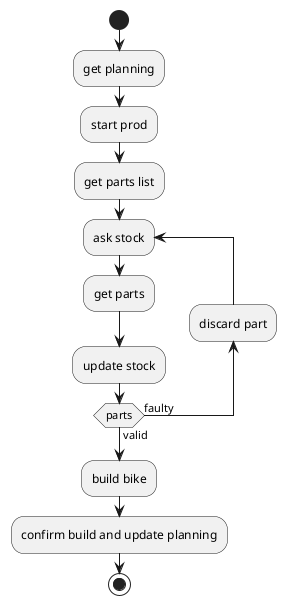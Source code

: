 @startuml Sale
start
:get planning;
:start prod;
:get parts list;
repeat :ask stock;
:get parts;
:update stock;
backward :discard part;
repeat while (parts) is (faulty) not (valid)
:build bike;
:confirm build and update planning;
stop
@enduml
